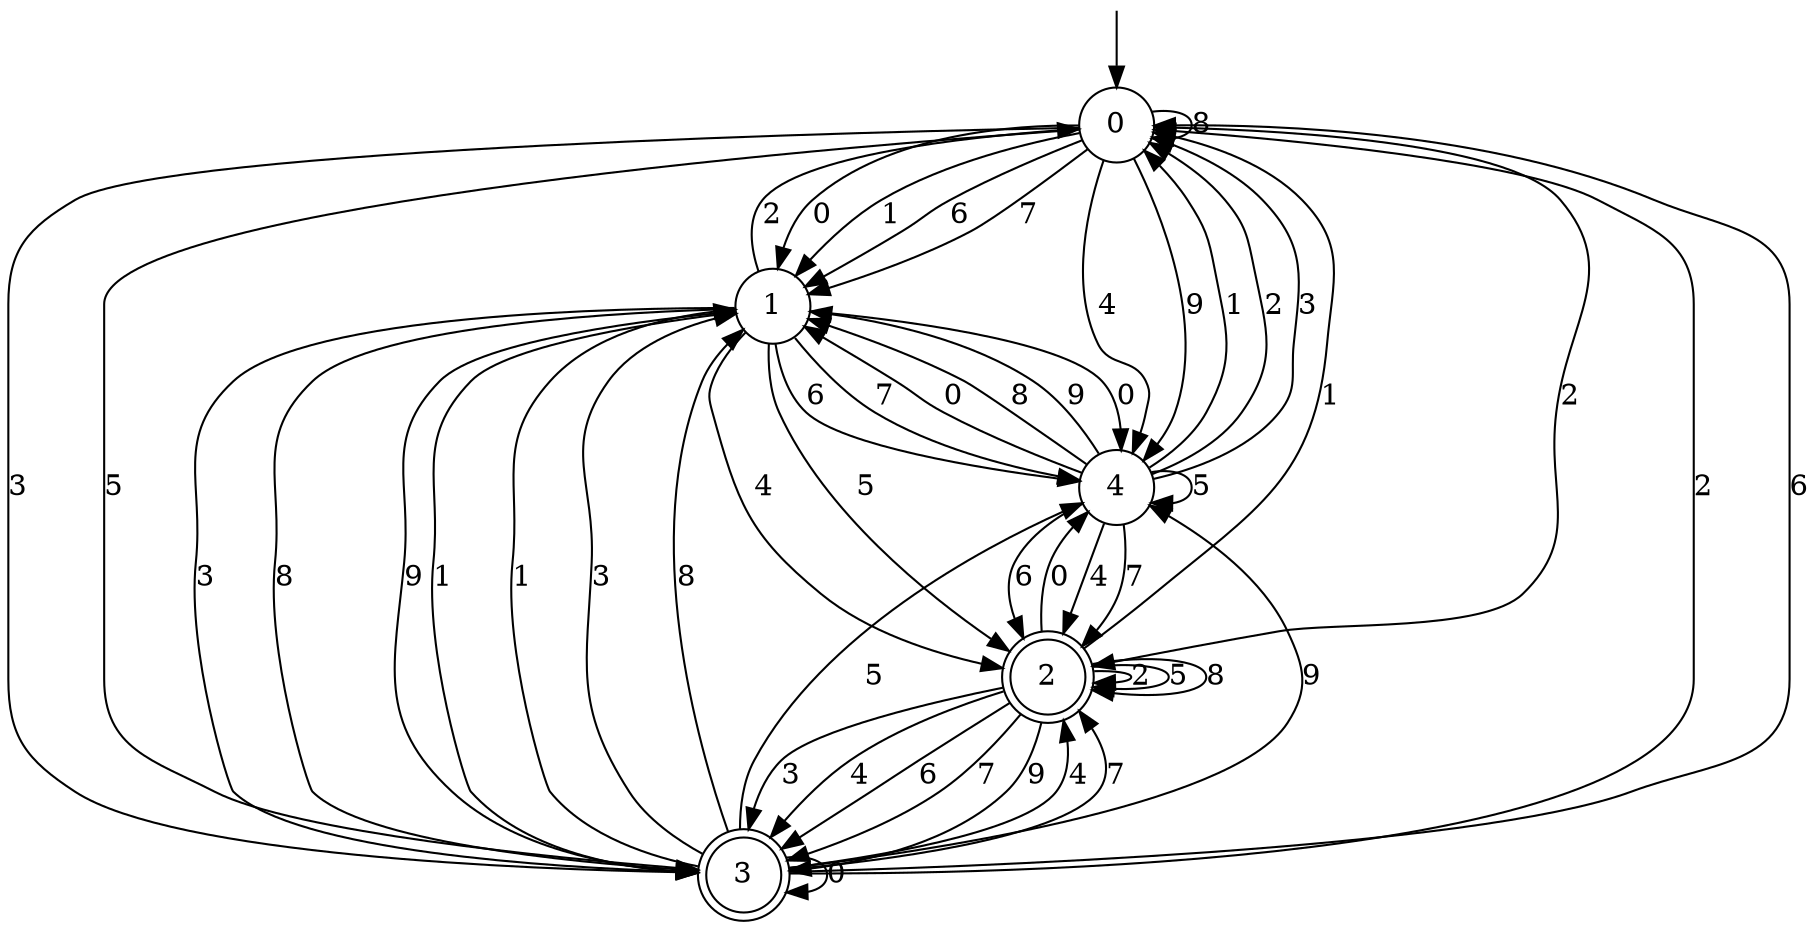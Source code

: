 digraph g {

	s0 [shape="circle" label="0"];
	s1 [shape="circle" label="1"];
	s2 [shape="doublecircle" label="2"];
	s3 [shape="doublecircle" label="3"];
	s4 [shape="circle" label="4"];
	s0 -> s1 [label="0"];
	s0 -> s1 [label="1"];
	s0 -> s2 [label="2"];
	s0 -> s3 [label="3"];
	s0 -> s4 [label="4"];
	s0 -> s3 [label="5"];
	s0 -> s1 [label="6"];
	s0 -> s1 [label="7"];
	s0 -> s0 [label="8"];
	s0 -> s4 [label="9"];
	s1 -> s4 [label="0"];
	s1 -> s3 [label="1"];
	s1 -> s0 [label="2"];
	s1 -> s3 [label="3"];
	s1 -> s2 [label="4"];
	s1 -> s2 [label="5"];
	s1 -> s4 [label="6"];
	s1 -> s4 [label="7"];
	s1 -> s3 [label="8"];
	s1 -> s3 [label="9"];
	s2 -> s4 [label="0"];
	s2 -> s0 [label="1"];
	s2 -> s2 [label="2"];
	s2 -> s3 [label="3"];
	s2 -> s3 [label="4"];
	s2 -> s2 [label="5"];
	s2 -> s3 [label="6"];
	s2 -> s3 [label="7"];
	s2 -> s2 [label="8"];
	s2 -> s3 [label="9"];
	s3 -> s3 [label="0"];
	s3 -> s1 [label="1"];
	s3 -> s0 [label="2"];
	s3 -> s1 [label="3"];
	s3 -> s2 [label="4"];
	s3 -> s4 [label="5"];
	s3 -> s0 [label="6"];
	s3 -> s2 [label="7"];
	s3 -> s1 [label="8"];
	s3 -> s4 [label="9"];
	s4 -> s1 [label="0"];
	s4 -> s0 [label="1"];
	s4 -> s0 [label="2"];
	s4 -> s0 [label="3"];
	s4 -> s2 [label="4"];
	s4 -> s4 [label="5"];
	s4 -> s2 [label="6"];
	s4 -> s2 [label="7"];
	s4 -> s1 [label="8"];
	s4 -> s1 [label="9"];

__start0 [label="" shape="none" width="0" height="0"];
__start0 -> s0;

}
